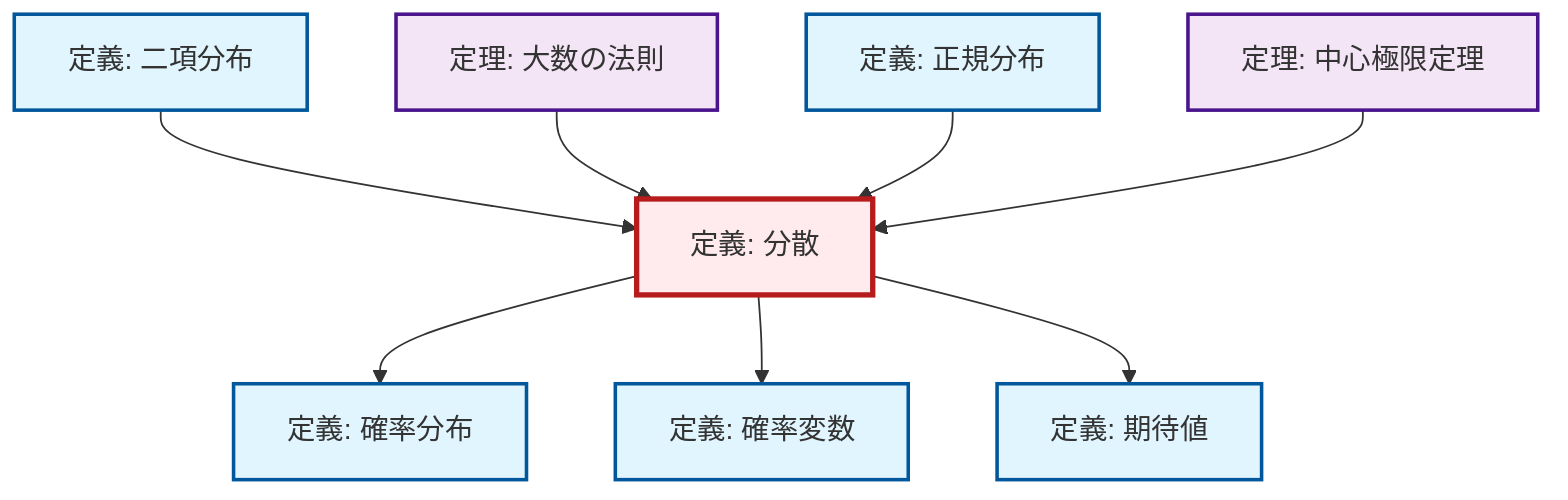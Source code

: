 graph TD
    classDef definition fill:#e1f5fe,stroke:#01579b,stroke-width:2px
    classDef theorem fill:#f3e5f5,stroke:#4a148c,stroke-width:2px
    classDef axiom fill:#fff3e0,stroke:#e65100,stroke-width:2px
    classDef example fill:#e8f5e9,stroke:#1b5e20,stroke-width:2px
    classDef current fill:#ffebee,stroke:#b71c1c,stroke-width:3px
    def-probability-distribution["定義: 確率分布"]:::definition
    def-binomial-distribution["定義: 二項分布"]:::definition
    thm-law-of-large-numbers["定理: 大数の法則"]:::theorem
    def-random-variable["定義: 確率変数"]:::definition
    thm-central-limit["定理: 中心極限定理"]:::theorem
    def-variance["定義: 分散"]:::definition
    def-expectation["定義: 期待値"]:::definition
    def-normal-distribution["定義: 正規分布"]:::definition
    def-binomial-distribution --> def-variance
    thm-law-of-large-numbers --> def-variance
    def-normal-distribution --> def-variance
    thm-central-limit --> def-variance
    def-variance --> def-probability-distribution
    def-variance --> def-random-variable
    def-variance --> def-expectation
    class def-variance current